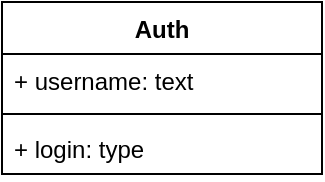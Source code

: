 <mxfile version="20.5.3" type="github">
  <diagram id="yuuWOmjSFxVMj_ddl9t0" name="Page-1">
    <mxGraphModel dx="911" dy="511" grid="1" gridSize="10" guides="1" tooltips="1" connect="1" arrows="1" fold="1" page="1" pageScale="1" pageWidth="827" pageHeight="1169" math="0" shadow="0">
      <root>
        <mxCell id="0" />
        <mxCell id="1" parent="0" />
        <mxCell id="o-4yVVGX9ITG9TnGmuab-2" value="Auth" style="swimlane;fontStyle=1;align=center;verticalAlign=top;childLayout=stackLayout;horizontal=1;startSize=26;horizontalStack=0;resizeParent=1;resizeParentMax=0;resizeLast=0;collapsible=1;marginBottom=0;" vertex="1" parent="1">
          <mxGeometry x="40" y="80" width="160" height="86" as="geometry" />
        </mxCell>
        <mxCell id="o-4yVVGX9ITG9TnGmuab-6" value="+ username: text " style="text;strokeColor=none;fillColor=none;align=left;verticalAlign=top;spacingLeft=4;spacingRight=4;overflow=hidden;rotatable=0;points=[[0,0.5],[1,0.5]];portConstraint=eastwest;" vertex="1" parent="o-4yVVGX9ITG9TnGmuab-2">
          <mxGeometry y="26" width="160" height="26" as="geometry" />
        </mxCell>
        <mxCell id="o-4yVVGX9ITG9TnGmuab-4" value="" style="line;strokeWidth=1;fillColor=none;align=left;verticalAlign=middle;spacingTop=-1;spacingLeft=3;spacingRight=3;rotatable=0;labelPosition=right;points=[];portConstraint=eastwest;strokeColor=inherit;" vertex="1" parent="o-4yVVGX9ITG9TnGmuab-2">
          <mxGeometry y="52" width="160" height="8" as="geometry" />
        </mxCell>
        <mxCell id="o-4yVVGX9ITG9TnGmuab-5" value="+ login: type" style="text;strokeColor=none;fillColor=none;align=left;verticalAlign=top;spacingLeft=4;spacingRight=4;overflow=hidden;rotatable=0;points=[[0,0.5],[1,0.5]];portConstraint=eastwest;" vertex="1" parent="o-4yVVGX9ITG9TnGmuab-2">
          <mxGeometry y="60" width="160" height="26" as="geometry" />
        </mxCell>
      </root>
    </mxGraphModel>
  </diagram>
</mxfile>
